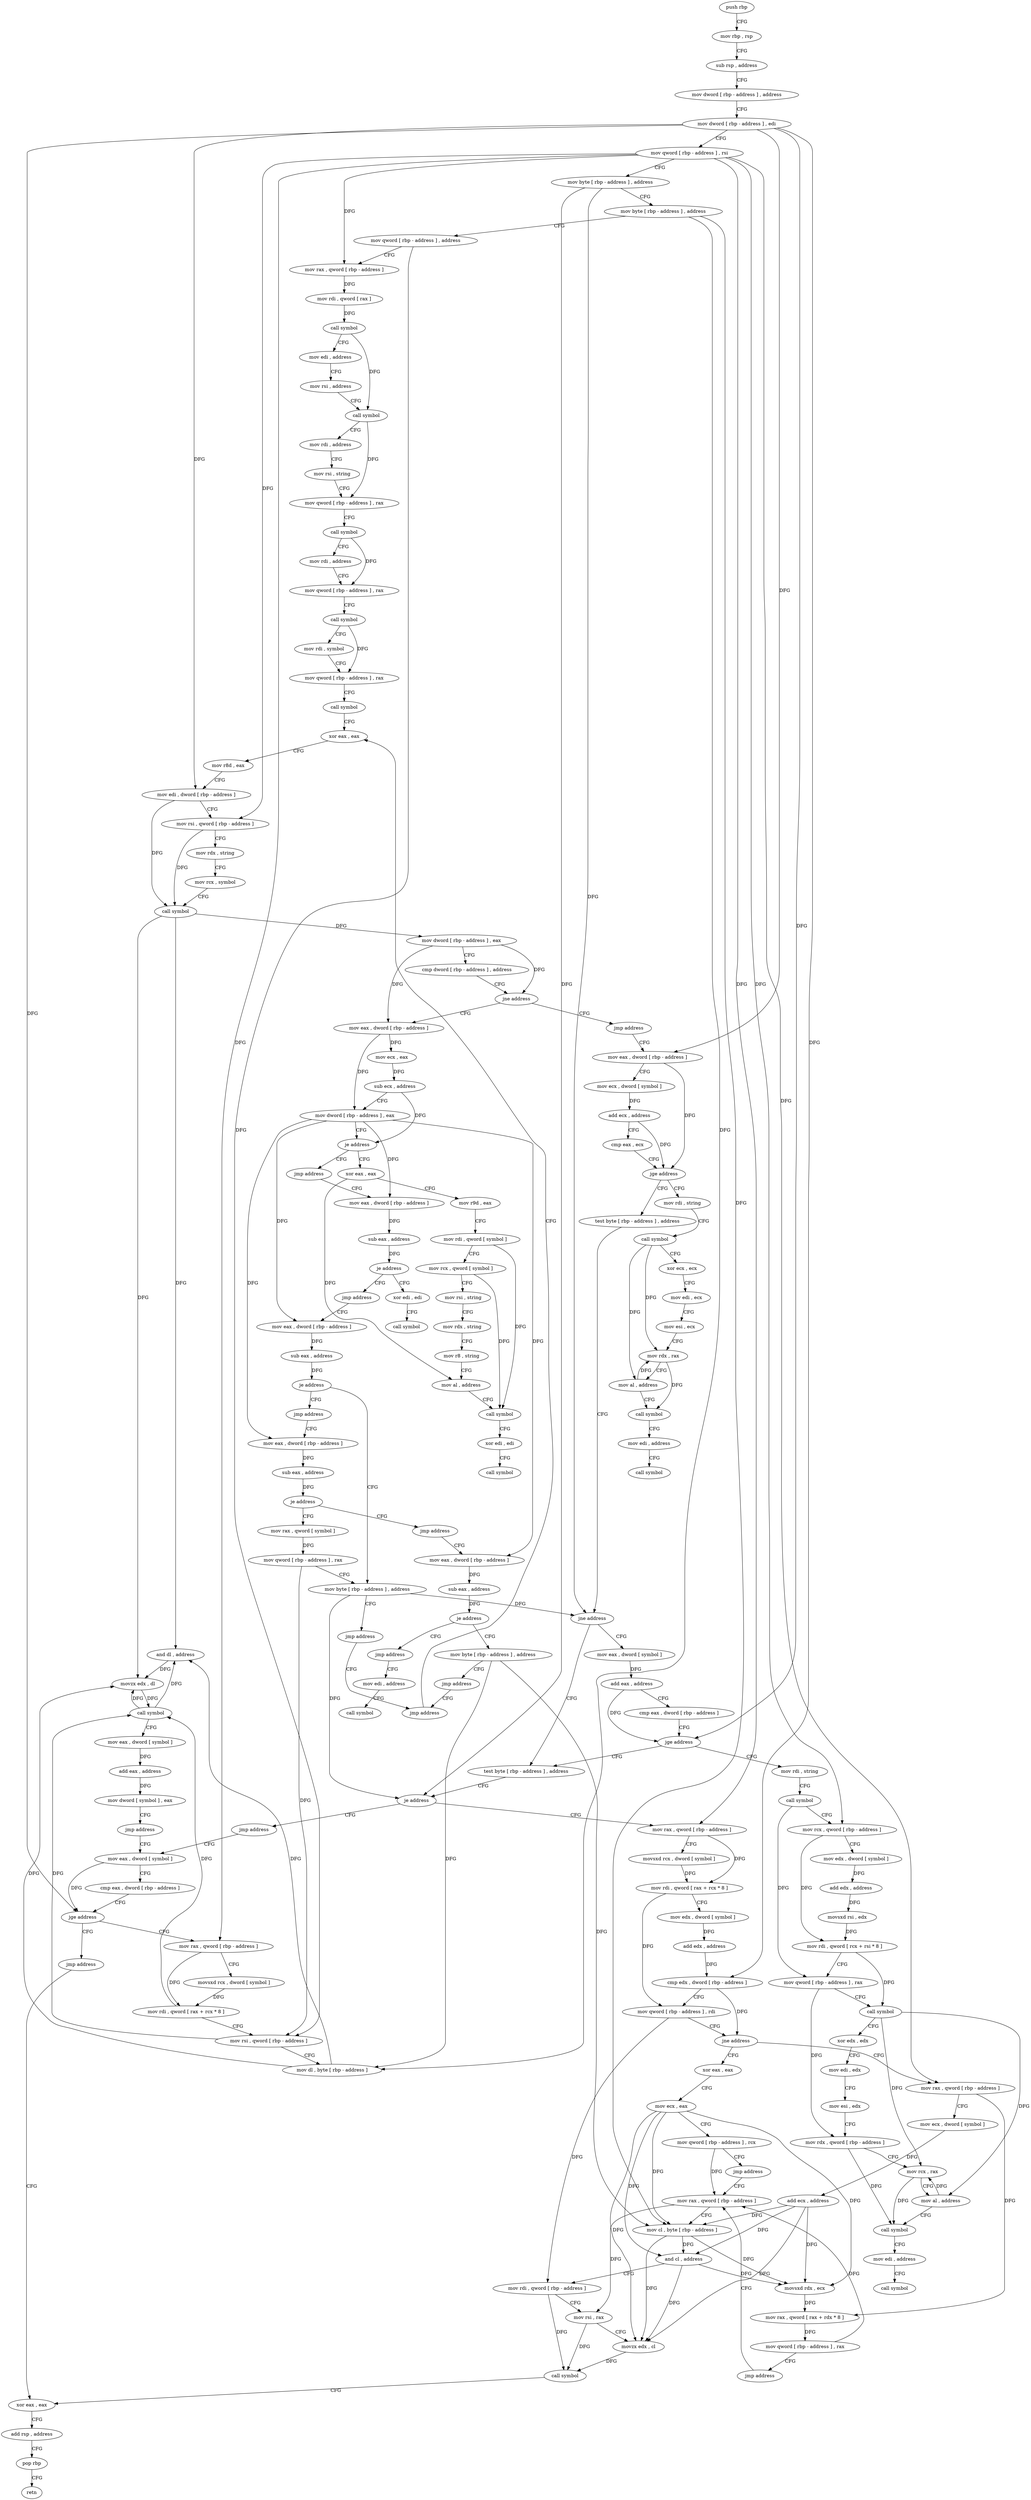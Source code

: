 digraph "func" {
"4200304" [label = "push rbp" ]
"4200305" [label = "mov rbp , rsp" ]
"4200308" [label = "sub rsp , address" ]
"4200312" [label = "mov dword [ rbp - address ] , address" ]
"4200319" [label = "mov dword [ rbp - address ] , edi" ]
"4200322" [label = "mov qword [ rbp - address ] , rsi" ]
"4200326" [label = "mov byte [ rbp - address ] , address" ]
"4200330" [label = "mov byte [ rbp - address ] , address" ]
"4200334" [label = "mov qword [ rbp - address ] , address" ]
"4200342" [label = "mov rax , qword [ rbp - address ]" ]
"4200346" [label = "mov rdi , qword [ rax ]" ]
"4200349" [label = "call symbol" ]
"4200354" [label = "mov edi , address" ]
"4200359" [label = "mov rsi , address" ]
"4200369" [label = "call symbol" ]
"4200374" [label = "mov rdi , address" ]
"4200384" [label = "mov rsi , string" ]
"4200394" [label = "mov qword [ rbp - address ] , rax" ]
"4200398" [label = "call symbol" ]
"4200403" [label = "mov rdi , address" ]
"4200413" [label = "mov qword [ rbp - address ] , rax" ]
"4200417" [label = "call symbol" ]
"4200422" [label = "mov rdi , symbol" ]
"4200432" [label = "mov qword [ rbp - address ] , rax" ]
"4200436" [label = "call symbol" ]
"4200441" [label = "xor eax , eax" ]
"4200496" [label = "mov eax , dword [ rbp - address ]" ]
"4200499" [label = "mov ecx , eax" ]
"4200501" [label = "sub ecx , address" ]
"4200507" [label = "mov dword [ rbp - address ] , eax" ]
"4200510" [label = "je address" ]
"4200628" [label = "xor eax , eax" ]
"4200516" [label = "jmp address" ]
"4200491" [label = "jmp address" ]
"4200708" [label = "mov eax , dword [ rbp - address ]" ]
"4200630" [label = "mov r9d , eax" ]
"4200633" [label = "mov rdi , qword [ symbol ]" ]
"4200641" [label = "mov rcx , qword [ symbol ]" ]
"4200649" [label = "mov rsi , string" ]
"4200659" [label = "mov rdx , string" ]
"4200669" [label = "mov r8 , string" ]
"4200679" [label = "mov al , address" ]
"4200681" [label = "call symbol" ]
"4200686" [label = "xor edi , edi" ]
"4200688" [label = "call symbol" ]
"4200521" [label = "mov eax , dword [ rbp - address ]" ]
"4200711" [label = "mov ecx , dword [ symbol ]" ]
"4200718" [label = "add ecx , address" ]
"4200721" [label = "cmp eax , ecx" ]
"4200723" [label = "jge address" ]
"4200770" [label = "test byte [ rbp - address ] , address" ]
"4200729" [label = "mov rdi , string" ]
"4200524" [label = "sub eax , address" ]
"4200529" [label = "je address" ]
"4200621" [label = "xor edi , edi" ]
"4200535" [label = "jmp address" ]
"4200774" [label = "jne address" ]
"4200874" [label = "test byte [ rbp - address ] , address" ]
"4200780" [label = "mov eax , dword [ symbol ]" ]
"4200739" [label = "call symbol" ]
"4200744" [label = "xor ecx , ecx" ]
"4200746" [label = "mov edi , ecx" ]
"4200748" [label = "mov esi , ecx" ]
"4200750" [label = "mov rdx , rax" ]
"4200753" [label = "mov al , address" ]
"4200755" [label = "call symbol" ]
"4200760" [label = "mov edi , address" ]
"4200765" [label = "call symbol" ]
"4200623" [label = "call symbol" ]
"4200540" [label = "mov eax , dword [ rbp - address ]" ]
"4200878" [label = "je address" ]
"4200966" [label = "mov rax , qword [ rbp - address ]" ]
"4200884" [label = "jmp address" ]
"4200787" [label = "add eax , address" ]
"4200790" [label = "cmp eax , dword [ rbp - address ]" ]
"4200793" [label = "jge address" ]
"4200799" [label = "mov rdi , string" ]
"4200543" [label = "sub eax , address" ]
"4200546" [label = "je address" ]
"4200603" [label = "mov byte [ rbp - address ] , address" ]
"4200552" [label = "jmp address" ]
"4200970" [label = "movsxd rcx , dword [ symbol ]" ]
"4200978" [label = "mov rdi , qword [ rax + rcx * 8 ]" ]
"4200982" [label = "mov edx , dword [ symbol ]" ]
"4200989" [label = "add edx , address" ]
"4200992" [label = "cmp edx , dword [ rbp - address ]" ]
"4200995" [label = "mov qword [ rbp - address ] , rdi" ]
"4200999" [label = "jne address" ]
"4201035" [label = "xor eax , eax" ]
"4201005" [label = "mov rax , qword [ rbp - address ]" ]
"4200889" [label = "mov eax , dword [ symbol ]" ]
"4200809" [label = "call symbol" ]
"4200814" [label = "mov rcx , qword [ rbp - address ]" ]
"4200818" [label = "mov edx , dword [ symbol ]" ]
"4200825" [label = "add edx , address" ]
"4200828" [label = "movsxd rsi , edx" ]
"4200831" [label = "mov rdi , qword [ rcx + rsi * 8 ]" ]
"4200835" [label = "mov qword [ rbp - address ] , rax" ]
"4200839" [label = "call symbol" ]
"4200844" [label = "xor edx , edx" ]
"4200846" [label = "mov edi , edx" ]
"4200848" [label = "mov esi , edx" ]
"4200850" [label = "mov rdx , qword [ rbp - address ]" ]
"4200854" [label = "mov rcx , rax" ]
"4200857" [label = "mov al , address" ]
"4200859" [label = "call symbol" ]
"4200864" [label = "mov edi , address" ]
"4200869" [label = "call symbol" ]
"4200607" [label = "jmp address" ]
"4200703" [label = "jmp address" ]
"4200557" [label = "mov eax , dword [ rbp - address ]" ]
"4201037" [label = "mov ecx , eax" ]
"4201039" [label = "mov qword [ rbp - address ] , rcx" ]
"4201043" [label = "jmp address" ]
"4201048" [label = "mov rax , qword [ rbp - address ]" ]
"4201009" [label = "mov ecx , dword [ symbol ]" ]
"4201016" [label = "add ecx , address" ]
"4201019" [label = "movsxd rdx , ecx" ]
"4201022" [label = "mov rax , qword [ rax + rdx * 8 ]" ]
"4201026" [label = "mov qword [ rbp - address ] , rax" ]
"4201030" [label = "jmp address" ]
"4200896" [label = "cmp eax , dword [ rbp - address ]" ]
"4200899" [label = "jge address" ]
"4200961" [label = "jmp address" ]
"4200905" [label = "mov rax , qword [ rbp - address ]" ]
"4200560" [label = "sub eax , address" ]
"4200563" [label = "je address" ]
"4200591" [label = "mov rax , qword [ symbol ]" ]
"4200569" [label = "jmp address" ]
"4201052" [label = "mov cl , byte [ rbp - address ]" ]
"4201055" [label = "and cl , address" ]
"4201058" [label = "mov rdi , qword [ rbp - address ]" ]
"4201062" [label = "mov rsi , rax" ]
"4201065" [label = "movzx edx , cl" ]
"4201068" [label = "call symbol" ]
"4201073" [label = "xor eax , eax" ]
"4200909" [label = "movsxd rcx , dword [ symbol ]" ]
"4200917" [label = "mov rdi , qword [ rax + rcx * 8 ]" ]
"4200921" [label = "mov rsi , qword [ rbp - address ]" ]
"4200925" [label = "mov dl , byte [ rbp - address ]" ]
"4200928" [label = "and dl , address" ]
"4200931" [label = "movzx edx , dl" ]
"4200934" [label = "call symbol" ]
"4200939" [label = "mov eax , dword [ symbol ]" ]
"4200946" [label = "add eax , address" ]
"4200949" [label = "mov dword [ symbol ] , eax" ]
"4200956" [label = "jmp address" ]
"4200443" [label = "mov r8d , eax" ]
"4200446" [label = "mov edi , dword [ rbp - address ]" ]
"4200449" [label = "mov rsi , qword [ rbp - address ]" ]
"4200453" [label = "mov rdx , string" ]
"4200463" [label = "mov rcx , symbol" ]
"4200473" [label = "call symbol" ]
"4200478" [label = "mov dword [ rbp - address ] , eax" ]
"4200481" [label = "cmp dword [ rbp - address ] , address" ]
"4200485" [label = "jne address" ]
"4200599" [label = "mov qword [ rbp - address ] , rax" ]
"4200574" [label = "mov eax , dword [ rbp - address ]" ]
"4201075" [label = "add rsp , address" ]
"4201079" [label = "pop rbp" ]
"4201080" [label = "retn" ]
"4200577" [label = "sub eax , address" ]
"4200580" [label = "je address" ]
"4200612" [label = "mov byte [ rbp - address ] , address" ]
"4200586" [label = "jmp address" ]
"4200616" [label = "jmp address" ]
"4200693" [label = "mov edi , address" ]
"4200698" [label = "call symbol" ]
"4200304" -> "4200305" [ label = "CFG" ]
"4200305" -> "4200308" [ label = "CFG" ]
"4200308" -> "4200312" [ label = "CFG" ]
"4200312" -> "4200319" [ label = "CFG" ]
"4200319" -> "4200322" [ label = "CFG" ]
"4200319" -> "4200446" [ label = "DFG" ]
"4200319" -> "4200708" [ label = "DFG" ]
"4200319" -> "4200793" [ label = "DFG" ]
"4200319" -> "4200992" [ label = "DFG" ]
"4200319" -> "4200899" [ label = "DFG" ]
"4200322" -> "4200326" [ label = "CFG" ]
"4200322" -> "4200342" [ label = "DFG" ]
"4200322" -> "4200449" [ label = "DFG" ]
"4200322" -> "4200966" [ label = "DFG" ]
"4200322" -> "4200814" [ label = "DFG" ]
"4200322" -> "4201005" [ label = "DFG" ]
"4200322" -> "4200905" [ label = "DFG" ]
"4200326" -> "4200330" [ label = "CFG" ]
"4200326" -> "4200774" [ label = "DFG" ]
"4200326" -> "4200878" [ label = "DFG" ]
"4200330" -> "4200334" [ label = "CFG" ]
"4200330" -> "4201052" [ label = "DFG" ]
"4200330" -> "4200925" [ label = "DFG" ]
"4200334" -> "4200342" [ label = "CFG" ]
"4200334" -> "4200921" [ label = "DFG" ]
"4200342" -> "4200346" [ label = "DFG" ]
"4200346" -> "4200349" [ label = "DFG" ]
"4200349" -> "4200354" [ label = "CFG" ]
"4200349" -> "4200369" [ label = "DFG" ]
"4200354" -> "4200359" [ label = "CFG" ]
"4200359" -> "4200369" [ label = "CFG" ]
"4200369" -> "4200374" [ label = "CFG" ]
"4200369" -> "4200394" [ label = "DFG" ]
"4200374" -> "4200384" [ label = "CFG" ]
"4200384" -> "4200394" [ label = "CFG" ]
"4200394" -> "4200398" [ label = "CFG" ]
"4200398" -> "4200403" [ label = "CFG" ]
"4200398" -> "4200413" [ label = "DFG" ]
"4200403" -> "4200413" [ label = "CFG" ]
"4200413" -> "4200417" [ label = "CFG" ]
"4200417" -> "4200422" [ label = "CFG" ]
"4200417" -> "4200432" [ label = "DFG" ]
"4200422" -> "4200432" [ label = "CFG" ]
"4200432" -> "4200436" [ label = "CFG" ]
"4200436" -> "4200441" [ label = "CFG" ]
"4200441" -> "4200443" [ label = "CFG" ]
"4200496" -> "4200499" [ label = "DFG" ]
"4200496" -> "4200507" [ label = "DFG" ]
"4200499" -> "4200501" [ label = "DFG" ]
"4200501" -> "4200507" [ label = "CFG" ]
"4200501" -> "4200510" [ label = "DFG" ]
"4200507" -> "4200510" [ label = "CFG" ]
"4200507" -> "4200521" [ label = "DFG" ]
"4200507" -> "4200540" [ label = "DFG" ]
"4200507" -> "4200557" [ label = "DFG" ]
"4200507" -> "4200574" [ label = "DFG" ]
"4200510" -> "4200628" [ label = "CFG" ]
"4200510" -> "4200516" [ label = "CFG" ]
"4200628" -> "4200630" [ label = "CFG" ]
"4200628" -> "4200679" [ label = "DFG" ]
"4200516" -> "4200521" [ label = "CFG" ]
"4200491" -> "4200708" [ label = "CFG" ]
"4200708" -> "4200711" [ label = "CFG" ]
"4200708" -> "4200723" [ label = "DFG" ]
"4200630" -> "4200633" [ label = "CFG" ]
"4200633" -> "4200641" [ label = "CFG" ]
"4200633" -> "4200681" [ label = "DFG" ]
"4200641" -> "4200649" [ label = "CFG" ]
"4200641" -> "4200681" [ label = "DFG" ]
"4200649" -> "4200659" [ label = "CFG" ]
"4200659" -> "4200669" [ label = "CFG" ]
"4200669" -> "4200679" [ label = "CFG" ]
"4200679" -> "4200681" [ label = "CFG" ]
"4200681" -> "4200686" [ label = "CFG" ]
"4200686" -> "4200688" [ label = "CFG" ]
"4200521" -> "4200524" [ label = "DFG" ]
"4200711" -> "4200718" [ label = "DFG" ]
"4200718" -> "4200721" [ label = "CFG" ]
"4200718" -> "4200723" [ label = "DFG" ]
"4200721" -> "4200723" [ label = "CFG" ]
"4200723" -> "4200770" [ label = "CFG" ]
"4200723" -> "4200729" [ label = "CFG" ]
"4200770" -> "4200774" [ label = "CFG" ]
"4200729" -> "4200739" [ label = "CFG" ]
"4200524" -> "4200529" [ label = "DFG" ]
"4200529" -> "4200621" [ label = "CFG" ]
"4200529" -> "4200535" [ label = "CFG" ]
"4200621" -> "4200623" [ label = "CFG" ]
"4200535" -> "4200540" [ label = "CFG" ]
"4200774" -> "4200874" [ label = "CFG" ]
"4200774" -> "4200780" [ label = "CFG" ]
"4200874" -> "4200878" [ label = "CFG" ]
"4200780" -> "4200787" [ label = "DFG" ]
"4200739" -> "4200744" [ label = "CFG" ]
"4200739" -> "4200750" [ label = "DFG" ]
"4200739" -> "4200753" [ label = "DFG" ]
"4200744" -> "4200746" [ label = "CFG" ]
"4200746" -> "4200748" [ label = "CFG" ]
"4200748" -> "4200750" [ label = "CFG" ]
"4200750" -> "4200753" [ label = "CFG" ]
"4200750" -> "4200755" [ label = "DFG" ]
"4200753" -> "4200755" [ label = "CFG" ]
"4200753" -> "4200750" [ label = "DFG" ]
"4200755" -> "4200760" [ label = "CFG" ]
"4200760" -> "4200765" [ label = "CFG" ]
"4200540" -> "4200543" [ label = "DFG" ]
"4200878" -> "4200966" [ label = "CFG" ]
"4200878" -> "4200884" [ label = "CFG" ]
"4200966" -> "4200970" [ label = "CFG" ]
"4200966" -> "4200978" [ label = "DFG" ]
"4200884" -> "4200889" [ label = "CFG" ]
"4200787" -> "4200790" [ label = "CFG" ]
"4200787" -> "4200793" [ label = "DFG" ]
"4200790" -> "4200793" [ label = "CFG" ]
"4200793" -> "4200874" [ label = "CFG" ]
"4200793" -> "4200799" [ label = "CFG" ]
"4200799" -> "4200809" [ label = "CFG" ]
"4200543" -> "4200546" [ label = "DFG" ]
"4200546" -> "4200603" [ label = "CFG" ]
"4200546" -> "4200552" [ label = "CFG" ]
"4200603" -> "4200607" [ label = "CFG" ]
"4200603" -> "4200774" [ label = "DFG" ]
"4200603" -> "4200878" [ label = "DFG" ]
"4200552" -> "4200557" [ label = "CFG" ]
"4200970" -> "4200978" [ label = "DFG" ]
"4200978" -> "4200982" [ label = "CFG" ]
"4200978" -> "4200995" [ label = "DFG" ]
"4200982" -> "4200989" [ label = "DFG" ]
"4200989" -> "4200992" [ label = "DFG" ]
"4200992" -> "4200995" [ label = "CFG" ]
"4200992" -> "4200999" [ label = "DFG" ]
"4200995" -> "4200999" [ label = "CFG" ]
"4200995" -> "4201058" [ label = "DFG" ]
"4200999" -> "4201035" [ label = "CFG" ]
"4200999" -> "4201005" [ label = "CFG" ]
"4201035" -> "4201037" [ label = "CFG" ]
"4201005" -> "4201009" [ label = "CFG" ]
"4201005" -> "4201022" [ label = "DFG" ]
"4200889" -> "4200896" [ label = "CFG" ]
"4200889" -> "4200899" [ label = "DFG" ]
"4200809" -> "4200814" [ label = "CFG" ]
"4200809" -> "4200835" [ label = "DFG" ]
"4200814" -> "4200818" [ label = "CFG" ]
"4200814" -> "4200831" [ label = "DFG" ]
"4200818" -> "4200825" [ label = "DFG" ]
"4200825" -> "4200828" [ label = "DFG" ]
"4200828" -> "4200831" [ label = "DFG" ]
"4200831" -> "4200835" [ label = "CFG" ]
"4200831" -> "4200839" [ label = "DFG" ]
"4200835" -> "4200839" [ label = "CFG" ]
"4200835" -> "4200850" [ label = "DFG" ]
"4200839" -> "4200844" [ label = "CFG" ]
"4200839" -> "4200854" [ label = "DFG" ]
"4200839" -> "4200857" [ label = "DFG" ]
"4200844" -> "4200846" [ label = "CFG" ]
"4200846" -> "4200848" [ label = "CFG" ]
"4200848" -> "4200850" [ label = "CFG" ]
"4200850" -> "4200854" [ label = "CFG" ]
"4200850" -> "4200859" [ label = "DFG" ]
"4200854" -> "4200857" [ label = "CFG" ]
"4200854" -> "4200859" [ label = "DFG" ]
"4200857" -> "4200859" [ label = "CFG" ]
"4200857" -> "4200854" [ label = "DFG" ]
"4200859" -> "4200864" [ label = "CFG" ]
"4200864" -> "4200869" [ label = "CFG" ]
"4200607" -> "4200703" [ label = "CFG" ]
"4200703" -> "4200441" [ label = "CFG" ]
"4200557" -> "4200560" [ label = "DFG" ]
"4201037" -> "4201039" [ label = "CFG" ]
"4201037" -> "4201019" [ label = "DFG" ]
"4201037" -> "4201052" [ label = "DFG" ]
"4201037" -> "4201055" [ label = "DFG" ]
"4201037" -> "4201065" [ label = "DFG" ]
"4201039" -> "4201043" [ label = "CFG" ]
"4201039" -> "4201048" [ label = "DFG" ]
"4201043" -> "4201048" [ label = "CFG" ]
"4201048" -> "4201052" [ label = "CFG" ]
"4201048" -> "4201062" [ label = "DFG" ]
"4201009" -> "4201016" [ label = "DFG" ]
"4201016" -> "4201019" [ label = "DFG" ]
"4201016" -> "4201052" [ label = "DFG" ]
"4201016" -> "4201055" [ label = "DFG" ]
"4201016" -> "4201065" [ label = "DFG" ]
"4201019" -> "4201022" [ label = "DFG" ]
"4201022" -> "4201026" [ label = "DFG" ]
"4201026" -> "4201030" [ label = "CFG" ]
"4201026" -> "4201048" [ label = "DFG" ]
"4201030" -> "4201048" [ label = "CFG" ]
"4200896" -> "4200899" [ label = "CFG" ]
"4200899" -> "4200961" [ label = "CFG" ]
"4200899" -> "4200905" [ label = "CFG" ]
"4200961" -> "4201073" [ label = "CFG" ]
"4200905" -> "4200909" [ label = "CFG" ]
"4200905" -> "4200917" [ label = "DFG" ]
"4200560" -> "4200563" [ label = "DFG" ]
"4200563" -> "4200591" [ label = "CFG" ]
"4200563" -> "4200569" [ label = "CFG" ]
"4200591" -> "4200599" [ label = "DFG" ]
"4200569" -> "4200574" [ label = "CFG" ]
"4201052" -> "4201055" [ label = "DFG" ]
"4201052" -> "4201019" [ label = "DFG" ]
"4201052" -> "4201065" [ label = "DFG" ]
"4201055" -> "4201058" [ label = "CFG" ]
"4201055" -> "4201019" [ label = "DFG" ]
"4201055" -> "4201065" [ label = "DFG" ]
"4201058" -> "4201062" [ label = "CFG" ]
"4201058" -> "4201068" [ label = "DFG" ]
"4201062" -> "4201065" [ label = "CFG" ]
"4201062" -> "4201068" [ label = "DFG" ]
"4201065" -> "4201068" [ label = "DFG" ]
"4201068" -> "4201073" [ label = "CFG" ]
"4201073" -> "4201075" [ label = "CFG" ]
"4200909" -> "4200917" [ label = "DFG" ]
"4200917" -> "4200921" [ label = "CFG" ]
"4200917" -> "4200934" [ label = "DFG" ]
"4200921" -> "4200925" [ label = "CFG" ]
"4200921" -> "4200934" [ label = "DFG" ]
"4200925" -> "4200928" [ label = "DFG" ]
"4200925" -> "4200931" [ label = "DFG" ]
"4200928" -> "4200931" [ label = "DFG" ]
"4200931" -> "4200934" [ label = "DFG" ]
"4200934" -> "4200939" [ label = "CFG" ]
"4200934" -> "4200928" [ label = "DFG" ]
"4200934" -> "4200931" [ label = "DFG" ]
"4200939" -> "4200946" [ label = "DFG" ]
"4200946" -> "4200949" [ label = "DFG" ]
"4200949" -> "4200956" [ label = "CFG" ]
"4200956" -> "4200889" [ label = "CFG" ]
"4200443" -> "4200446" [ label = "CFG" ]
"4200446" -> "4200449" [ label = "CFG" ]
"4200446" -> "4200473" [ label = "DFG" ]
"4200449" -> "4200453" [ label = "CFG" ]
"4200449" -> "4200473" [ label = "DFG" ]
"4200453" -> "4200463" [ label = "CFG" ]
"4200463" -> "4200473" [ label = "CFG" ]
"4200473" -> "4200478" [ label = "DFG" ]
"4200473" -> "4200928" [ label = "DFG" ]
"4200473" -> "4200931" [ label = "DFG" ]
"4200478" -> "4200481" [ label = "CFG" ]
"4200478" -> "4200485" [ label = "DFG" ]
"4200478" -> "4200496" [ label = "DFG" ]
"4200481" -> "4200485" [ label = "CFG" ]
"4200485" -> "4200496" [ label = "CFG" ]
"4200485" -> "4200491" [ label = "CFG" ]
"4200599" -> "4200603" [ label = "CFG" ]
"4200599" -> "4200921" [ label = "DFG" ]
"4200574" -> "4200577" [ label = "DFG" ]
"4201075" -> "4201079" [ label = "CFG" ]
"4201079" -> "4201080" [ label = "CFG" ]
"4200577" -> "4200580" [ label = "DFG" ]
"4200580" -> "4200612" [ label = "CFG" ]
"4200580" -> "4200586" [ label = "CFG" ]
"4200612" -> "4200616" [ label = "CFG" ]
"4200612" -> "4201052" [ label = "DFG" ]
"4200612" -> "4200925" [ label = "DFG" ]
"4200586" -> "4200693" [ label = "CFG" ]
"4200616" -> "4200703" [ label = "CFG" ]
"4200693" -> "4200698" [ label = "CFG" ]
}
